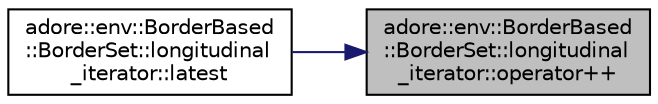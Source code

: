 digraph "adore::env::BorderBased::BorderSet::longitudinal_iterator::operator++"
{
 // LATEX_PDF_SIZE
  edge [fontname="Helvetica",fontsize="10",labelfontname="Helvetica",labelfontsize="10"];
  node [fontname="Helvetica",fontsize="10",shape=record];
  rankdir="RL";
  Node1 [label="adore::env::BorderBased\l::BorderSet::longitudinal\l_iterator::operator++",height=0.2,width=0.4,color="black", fillcolor="grey75", style="filled", fontcolor="black",tooltip=" "];
  Node1 -> Node2 [dir="back",color="midnightblue",fontsize="10",style="solid",fontname="Helvetica"];
  Node2 [label="adore::env::BorderBased\l::BorderSet::longitudinal\l_iterator::latest",height=0.2,width=0.4,color="black", fillcolor="white", style="filled",URL="$structadore_1_1env_1_1BorderBased_1_1BorderSet_1_1longitudinal__iterator.html#acd2d83b386cb0d895430005b9e7e70cd",tooltip=" "];
}

